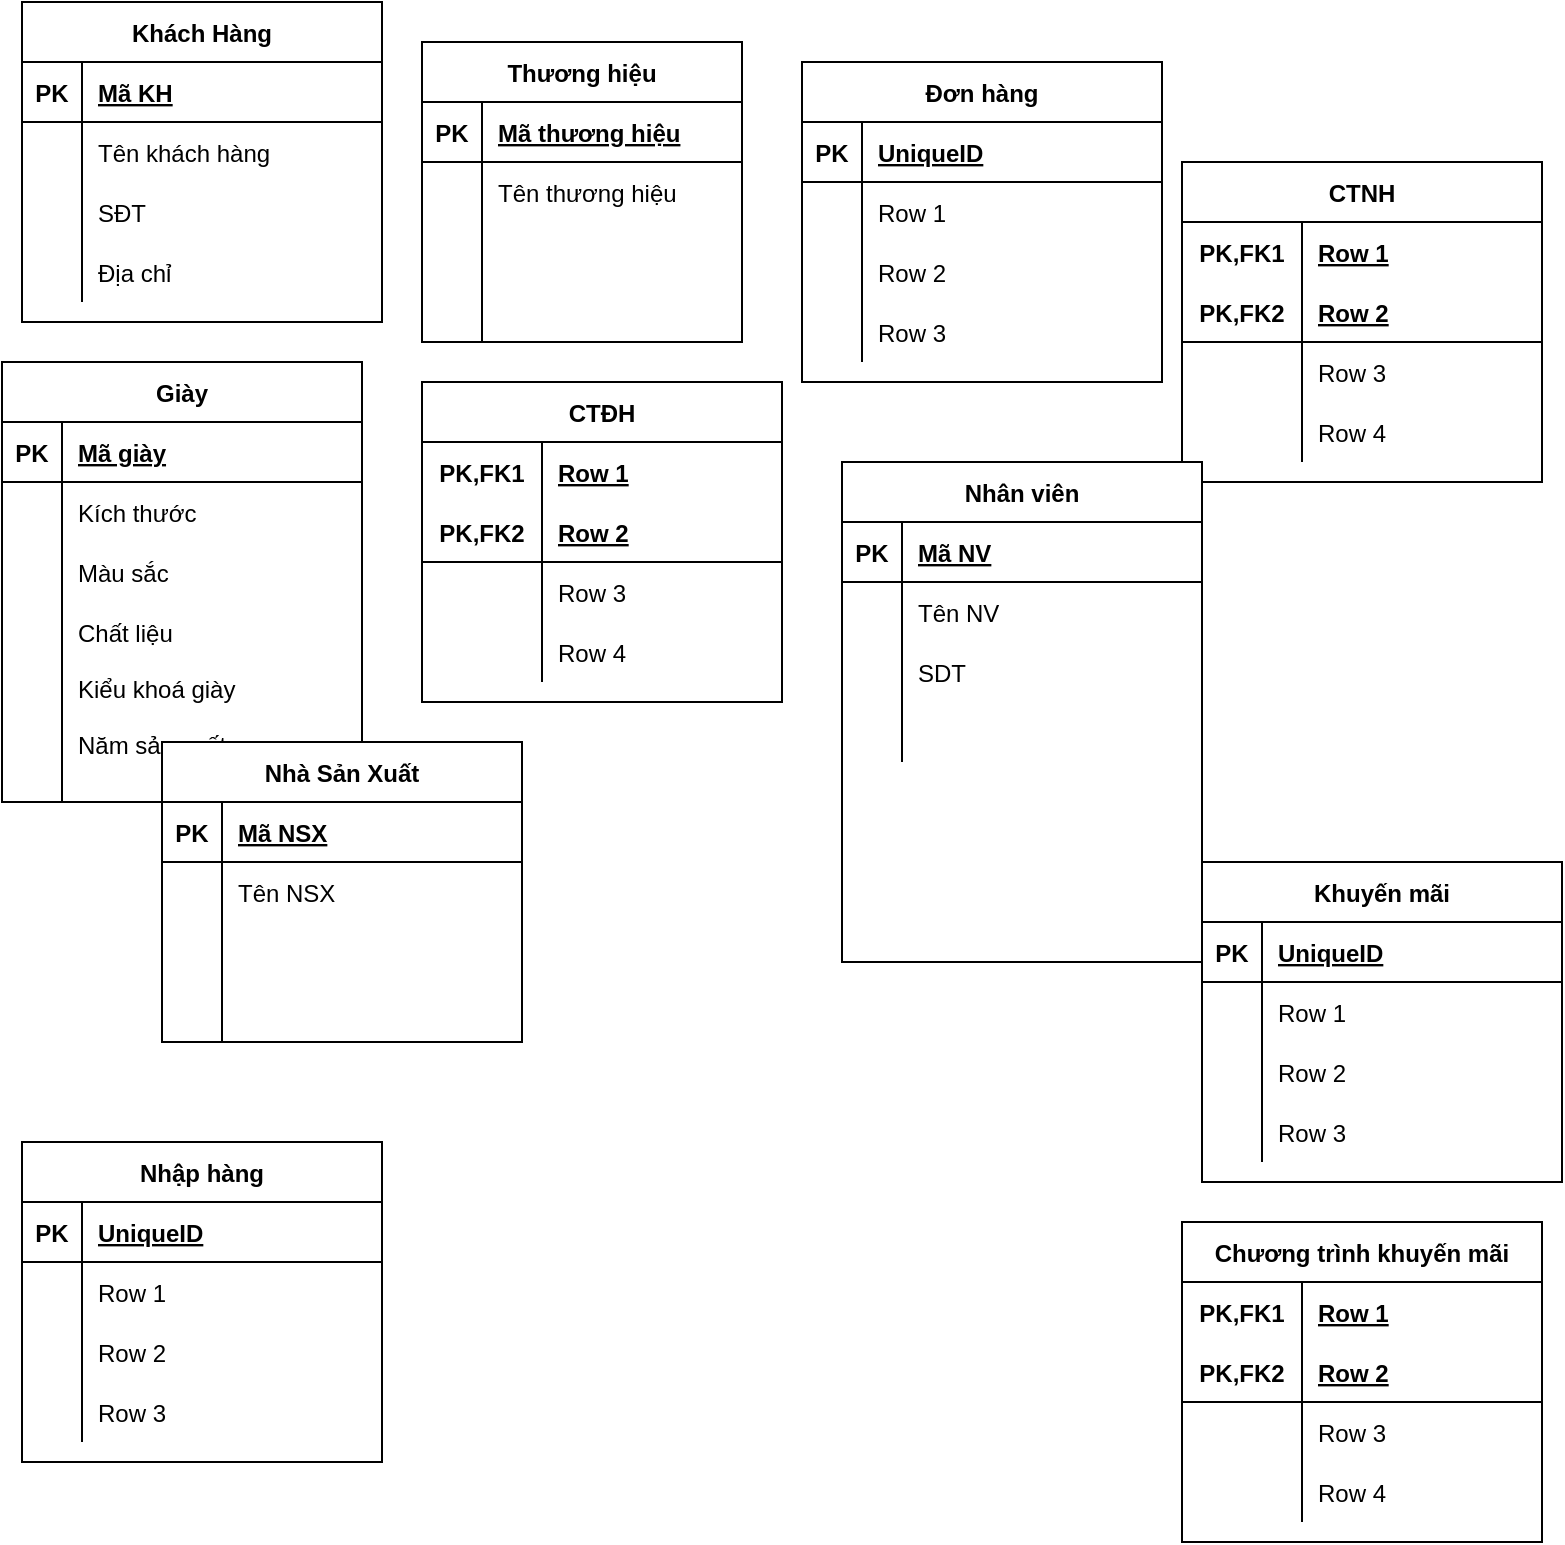 <mxfile version="13.7.7" type="github">
  <diagram id="qqaC5-cMSb2hcvOH_urQ" name="Page-1">
    <mxGraphModel dx="1038" dy="580" grid="1" gridSize="10" guides="1" tooltips="1" connect="1" arrows="1" fold="1" page="1" pageScale="1" pageWidth="827" pageHeight="1169" math="0" shadow="0">
      <root>
        <mxCell id="0" />
        <mxCell id="1" parent="0" />
        <mxCell id="gR7qS71yZf2vfnv7pxTe-79" value="CTNH" style="shape=table;startSize=30;container=1;collapsible=1;childLayout=tableLayout;fixedRows=1;rowLines=0;fontStyle=1;align=center;resizeLast=1;labelBackgroundColor=none;" vertex="1" parent="1">
          <mxGeometry x="600" y="100" width="180" height="160" as="geometry" />
        </mxCell>
        <mxCell id="gR7qS71yZf2vfnv7pxTe-80" value="" style="shape=partialRectangle;collapsible=0;dropTarget=0;pointerEvents=0;fillColor=none;top=0;left=0;bottom=0;right=0;points=[[0,0.5],[1,0.5]];portConstraint=eastwest;" vertex="1" parent="gR7qS71yZf2vfnv7pxTe-79">
          <mxGeometry y="30" width="180" height="30" as="geometry" />
        </mxCell>
        <mxCell id="gR7qS71yZf2vfnv7pxTe-81" value="PK,FK1" style="shape=partialRectangle;connectable=0;fillColor=none;top=0;left=0;bottom=0;right=0;fontStyle=1;overflow=hidden;" vertex="1" parent="gR7qS71yZf2vfnv7pxTe-80">
          <mxGeometry width="60" height="30" as="geometry" />
        </mxCell>
        <mxCell id="gR7qS71yZf2vfnv7pxTe-82" value="Row 1" style="shape=partialRectangle;connectable=0;fillColor=none;top=0;left=0;bottom=0;right=0;align=left;spacingLeft=6;fontStyle=5;overflow=hidden;" vertex="1" parent="gR7qS71yZf2vfnv7pxTe-80">
          <mxGeometry x="60" width="120" height="30" as="geometry" />
        </mxCell>
        <mxCell id="gR7qS71yZf2vfnv7pxTe-83" value="" style="shape=partialRectangle;collapsible=0;dropTarget=0;pointerEvents=0;fillColor=none;top=0;left=0;bottom=1;right=0;points=[[0,0.5],[1,0.5]];portConstraint=eastwest;" vertex="1" parent="gR7qS71yZf2vfnv7pxTe-79">
          <mxGeometry y="60" width="180" height="30" as="geometry" />
        </mxCell>
        <mxCell id="gR7qS71yZf2vfnv7pxTe-84" value="PK,FK2" style="shape=partialRectangle;connectable=0;fillColor=none;top=0;left=0;bottom=0;right=0;fontStyle=1;overflow=hidden;" vertex="1" parent="gR7qS71yZf2vfnv7pxTe-83">
          <mxGeometry width="60" height="30" as="geometry" />
        </mxCell>
        <mxCell id="gR7qS71yZf2vfnv7pxTe-85" value="Row 2" style="shape=partialRectangle;connectable=0;fillColor=none;top=0;left=0;bottom=0;right=0;align=left;spacingLeft=6;fontStyle=5;overflow=hidden;" vertex="1" parent="gR7qS71yZf2vfnv7pxTe-83">
          <mxGeometry x="60" width="120" height="30" as="geometry" />
        </mxCell>
        <mxCell id="gR7qS71yZf2vfnv7pxTe-86" value="" style="shape=partialRectangle;collapsible=0;dropTarget=0;pointerEvents=0;fillColor=none;top=0;left=0;bottom=0;right=0;points=[[0,0.5],[1,0.5]];portConstraint=eastwest;" vertex="1" parent="gR7qS71yZf2vfnv7pxTe-79">
          <mxGeometry y="90" width="180" height="30" as="geometry" />
        </mxCell>
        <mxCell id="gR7qS71yZf2vfnv7pxTe-87" value="" style="shape=partialRectangle;connectable=0;fillColor=none;top=0;left=0;bottom=0;right=0;editable=1;overflow=hidden;" vertex="1" parent="gR7qS71yZf2vfnv7pxTe-86">
          <mxGeometry width="60" height="30" as="geometry" />
        </mxCell>
        <mxCell id="gR7qS71yZf2vfnv7pxTe-88" value="Row 3" style="shape=partialRectangle;connectable=0;fillColor=none;top=0;left=0;bottom=0;right=0;align=left;spacingLeft=6;overflow=hidden;" vertex="1" parent="gR7qS71yZf2vfnv7pxTe-86">
          <mxGeometry x="60" width="120" height="30" as="geometry" />
        </mxCell>
        <mxCell id="gR7qS71yZf2vfnv7pxTe-89" value="" style="shape=partialRectangle;collapsible=0;dropTarget=0;pointerEvents=0;fillColor=none;top=0;left=0;bottom=0;right=0;points=[[0,0.5],[1,0.5]];portConstraint=eastwest;" vertex="1" parent="gR7qS71yZf2vfnv7pxTe-79">
          <mxGeometry y="120" width="180" height="30" as="geometry" />
        </mxCell>
        <mxCell id="gR7qS71yZf2vfnv7pxTe-90" value="" style="shape=partialRectangle;connectable=0;fillColor=none;top=0;left=0;bottom=0;right=0;editable=1;overflow=hidden;" vertex="1" parent="gR7qS71yZf2vfnv7pxTe-89">
          <mxGeometry width="60" height="30" as="geometry" />
        </mxCell>
        <mxCell id="gR7qS71yZf2vfnv7pxTe-91" value="Row 4" style="shape=partialRectangle;connectable=0;fillColor=none;top=0;left=0;bottom=0;right=0;align=left;spacingLeft=6;overflow=hidden;" vertex="1" parent="gR7qS71yZf2vfnv7pxTe-89">
          <mxGeometry x="60" width="120" height="30" as="geometry" />
        </mxCell>
        <mxCell id="gR7qS71yZf2vfnv7pxTe-27" value="Đơn hàng" style="shape=table;startSize=30;container=1;collapsible=1;childLayout=tableLayout;fixedRows=1;rowLines=0;fontStyle=1;align=center;resizeLast=1;labelBackgroundColor=none;" vertex="1" parent="1">
          <mxGeometry x="410" y="50" width="180" height="160" as="geometry" />
        </mxCell>
        <mxCell id="gR7qS71yZf2vfnv7pxTe-28" value="" style="shape=partialRectangle;collapsible=0;dropTarget=0;pointerEvents=0;fillColor=none;top=0;left=0;bottom=1;right=0;points=[[0,0.5],[1,0.5]];portConstraint=eastwest;" vertex="1" parent="gR7qS71yZf2vfnv7pxTe-27">
          <mxGeometry y="30" width="180" height="30" as="geometry" />
        </mxCell>
        <mxCell id="gR7qS71yZf2vfnv7pxTe-29" value="PK" style="shape=partialRectangle;connectable=0;fillColor=none;top=0;left=0;bottom=0;right=0;fontStyle=1;overflow=hidden;" vertex="1" parent="gR7qS71yZf2vfnv7pxTe-28">
          <mxGeometry width="30" height="30" as="geometry" />
        </mxCell>
        <mxCell id="gR7qS71yZf2vfnv7pxTe-30" value="UniqueID" style="shape=partialRectangle;connectable=0;fillColor=none;top=0;left=0;bottom=0;right=0;align=left;spacingLeft=6;fontStyle=5;overflow=hidden;" vertex="1" parent="gR7qS71yZf2vfnv7pxTe-28">
          <mxGeometry x="30" width="150" height="30" as="geometry" />
        </mxCell>
        <mxCell id="gR7qS71yZf2vfnv7pxTe-31" value="" style="shape=partialRectangle;collapsible=0;dropTarget=0;pointerEvents=0;fillColor=none;top=0;left=0;bottom=0;right=0;points=[[0,0.5],[1,0.5]];portConstraint=eastwest;" vertex="1" parent="gR7qS71yZf2vfnv7pxTe-27">
          <mxGeometry y="60" width="180" height="30" as="geometry" />
        </mxCell>
        <mxCell id="gR7qS71yZf2vfnv7pxTe-32" value="" style="shape=partialRectangle;connectable=0;fillColor=none;top=0;left=0;bottom=0;right=0;editable=1;overflow=hidden;" vertex="1" parent="gR7qS71yZf2vfnv7pxTe-31">
          <mxGeometry width="30" height="30" as="geometry" />
        </mxCell>
        <mxCell id="gR7qS71yZf2vfnv7pxTe-33" value="Row 1" style="shape=partialRectangle;connectable=0;fillColor=none;top=0;left=0;bottom=0;right=0;align=left;spacingLeft=6;overflow=hidden;" vertex="1" parent="gR7qS71yZf2vfnv7pxTe-31">
          <mxGeometry x="30" width="150" height="30" as="geometry" />
        </mxCell>
        <mxCell id="gR7qS71yZf2vfnv7pxTe-34" value="" style="shape=partialRectangle;collapsible=0;dropTarget=0;pointerEvents=0;fillColor=none;top=0;left=0;bottom=0;right=0;points=[[0,0.5],[1,0.5]];portConstraint=eastwest;" vertex="1" parent="gR7qS71yZf2vfnv7pxTe-27">
          <mxGeometry y="90" width="180" height="30" as="geometry" />
        </mxCell>
        <mxCell id="gR7qS71yZf2vfnv7pxTe-35" value="" style="shape=partialRectangle;connectable=0;fillColor=none;top=0;left=0;bottom=0;right=0;editable=1;overflow=hidden;" vertex="1" parent="gR7qS71yZf2vfnv7pxTe-34">
          <mxGeometry width="30" height="30" as="geometry" />
        </mxCell>
        <mxCell id="gR7qS71yZf2vfnv7pxTe-36" value="Row 2" style="shape=partialRectangle;connectable=0;fillColor=none;top=0;left=0;bottom=0;right=0;align=left;spacingLeft=6;overflow=hidden;" vertex="1" parent="gR7qS71yZf2vfnv7pxTe-34">
          <mxGeometry x="30" width="150" height="30" as="geometry" />
        </mxCell>
        <mxCell id="gR7qS71yZf2vfnv7pxTe-37" value="" style="shape=partialRectangle;collapsible=0;dropTarget=0;pointerEvents=0;fillColor=none;top=0;left=0;bottom=0;right=0;points=[[0,0.5],[1,0.5]];portConstraint=eastwest;" vertex="1" parent="gR7qS71yZf2vfnv7pxTe-27">
          <mxGeometry y="120" width="180" height="30" as="geometry" />
        </mxCell>
        <mxCell id="gR7qS71yZf2vfnv7pxTe-38" value="" style="shape=partialRectangle;connectable=0;fillColor=none;top=0;left=0;bottom=0;right=0;editable=1;overflow=hidden;" vertex="1" parent="gR7qS71yZf2vfnv7pxTe-37">
          <mxGeometry width="30" height="30" as="geometry" />
        </mxCell>
        <mxCell id="gR7qS71yZf2vfnv7pxTe-39" value="Row 3" style="shape=partialRectangle;connectable=0;fillColor=none;top=0;left=0;bottom=0;right=0;align=left;spacingLeft=6;overflow=hidden;" vertex="1" parent="gR7qS71yZf2vfnv7pxTe-37">
          <mxGeometry x="30" width="150" height="30" as="geometry" />
        </mxCell>
        <mxCell id="gR7qS71yZf2vfnv7pxTe-92" value="Khách Hàng" style="shape=table;startSize=30;container=1;collapsible=1;childLayout=tableLayout;fixedRows=1;rowLines=0;fontStyle=1;align=center;resizeLast=1;labelBackgroundColor=none;" vertex="1" parent="1">
          <mxGeometry x="20" y="20" width="180" height="160" as="geometry" />
        </mxCell>
        <mxCell id="gR7qS71yZf2vfnv7pxTe-93" value="" style="shape=partialRectangle;collapsible=0;dropTarget=0;pointerEvents=0;fillColor=none;top=0;left=0;bottom=1;right=0;points=[[0,0.5],[1,0.5]];portConstraint=eastwest;" vertex="1" parent="gR7qS71yZf2vfnv7pxTe-92">
          <mxGeometry y="30" width="180" height="30" as="geometry" />
        </mxCell>
        <mxCell id="gR7qS71yZf2vfnv7pxTe-94" value="PK" style="shape=partialRectangle;connectable=0;fillColor=none;top=0;left=0;bottom=0;right=0;fontStyle=1;overflow=hidden;" vertex="1" parent="gR7qS71yZf2vfnv7pxTe-93">
          <mxGeometry width="30" height="30" as="geometry" />
        </mxCell>
        <mxCell id="gR7qS71yZf2vfnv7pxTe-95" value="Mã KH" style="shape=partialRectangle;connectable=0;fillColor=none;top=0;left=0;bottom=0;right=0;align=left;spacingLeft=6;fontStyle=5;overflow=hidden;" vertex="1" parent="gR7qS71yZf2vfnv7pxTe-93">
          <mxGeometry x="30" width="150" height="30" as="geometry" />
        </mxCell>
        <mxCell id="gR7qS71yZf2vfnv7pxTe-96" value="" style="shape=partialRectangle;collapsible=0;dropTarget=0;pointerEvents=0;fillColor=none;top=0;left=0;bottom=0;right=0;points=[[0,0.5],[1,0.5]];portConstraint=eastwest;" vertex="1" parent="gR7qS71yZf2vfnv7pxTe-92">
          <mxGeometry y="60" width="180" height="30" as="geometry" />
        </mxCell>
        <mxCell id="gR7qS71yZf2vfnv7pxTe-97" value="" style="shape=partialRectangle;connectable=0;fillColor=none;top=0;left=0;bottom=0;right=0;editable=1;overflow=hidden;" vertex="1" parent="gR7qS71yZf2vfnv7pxTe-96">
          <mxGeometry width="30" height="30" as="geometry" />
        </mxCell>
        <mxCell id="gR7qS71yZf2vfnv7pxTe-98" value="Tên khách hàng" style="shape=partialRectangle;connectable=0;fillColor=none;top=0;left=0;bottom=0;right=0;align=left;spacingLeft=6;overflow=hidden;" vertex="1" parent="gR7qS71yZf2vfnv7pxTe-96">
          <mxGeometry x="30" width="150" height="30" as="geometry" />
        </mxCell>
        <mxCell id="gR7qS71yZf2vfnv7pxTe-99" value="" style="shape=partialRectangle;collapsible=0;dropTarget=0;pointerEvents=0;fillColor=none;top=0;left=0;bottom=0;right=0;points=[[0,0.5],[1,0.5]];portConstraint=eastwest;" vertex="1" parent="gR7qS71yZf2vfnv7pxTe-92">
          <mxGeometry y="90" width="180" height="30" as="geometry" />
        </mxCell>
        <mxCell id="gR7qS71yZf2vfnv7pxTe-100" value="" style="shape=partialRectangle;connectable=0;fillColor=none;top=0;left=0;bottom=0;right=0;editable=1;overflow=hidden;" vertex="1" parent="gR7qS71yZf2vfnv7pxTe-99">
          <mxGeometry width="30" height="30" as="geometry" />
        </mxCell>
        <mxCell id="gR7qS71yZf2vfnv7pxTe-101" value="SĐT" style="shape=partialRectangle;connectable=0;fillColor=none;top=0;left=0;bottom=0;right=0;align=left;spacingLeft=6;overflow=hidden;" vertex="1" parent="gR7qS71yZf2vfnv7pxTe-99">
          <mxGeometry x="30" width="150" height="30" as="geometry" />
        </mxCell>
        <mxCell id="gR7qS71yZf2vfnv7pxTe-102" value="" style="shape=partialRectangle;collapsible=0;dropTarget=0;pointerEvents=0;fillColor=none;top=0;left=0;bottom=0;right=0;points=[[0,0.5],[1,0.5]];portConstraint=eastwest;" vertex="1" parent="gR7qS71yZf2vfnv7pxTe-92">
          <mxGeometry y="120" width="180" height="30" as="geometry" />
        </mxCell>
        <mxCell id="gR7qS71yZf2vfnv7pxTe-103" value="" style="shape=partialRectangle;connectable=0;fillColor=none;top=0;left=0;bottom=0;right=0;editable=1;overflow=hidden;" vertex="1" parent="gR7qS71yZf2vfnv7pxTe-102">
          <mxGeometry width="30" height="30" as="geometry" />
        </mxCell>
        <mxCell id="gR7qS71yZf2vfnv7pxTe-104" value="Địa chỉ" style="shape=partialRectangle;connectable=0;fillColor=none;top=0;left=0;bottom=0;right=0;align=left;spacingLeft=6;overflow=hidden;" vertex="1" parent="gR7qS71yZf2vfnv7pxTe-102">
          <mxGeometry x="30" width="150" height="30" as="geometry" />
        </mxCell>
        <mxCell id="gR7qS71yZf2vfnv7pxTe-1" value="Giày" style="shape=table;startSize=30;container=1;collapsible=1;childLayout=tableLayout;fixedRows=1;rowLines=0;fontStyle=1;align=center;resizeLast=1;labelBorderColor=none;" vertex="1" parent="1">
          <mxGeometry x="10" y="200" width="180" height="220" as="geometry" />
        </mxCell>
        <mxCell id="gR7qS71yZf2vfnv7pxTe-2" value="" style="shape=partialRectangle;collapsible=0;dropTarget=0;pointerEvents=0;fillColor=none;top=0;left=0;bottom=1;right=0;points=[[0,0.5],[1,0.5]];portConstraint=eastwest;" vertex="1" parent="gR7qS71yZf2vfnv7pxTe-1">
          <mxGeometry y="30" width="180" height="30" as="geometry" />
        </mxCell>
        <mxCell id="gR7qS71yZf2vfnv7pxTe-3" value="PK" style="shape=partialRectangle;connectable=0;fillColor=none;top=0;left=0;bottom=0;right=0;fontStyle=1;overflow=hidden;" vertex="1" parent="gR7qS71yZf2vfnv7pxTe-2">
          <mxGeometry width="30" height="30" as="geometry" />
        </mxCell>
        <mxCell id="gR7qS71yZf2vfnv7pxTe-4" value="Mã giày" style="shape=partialRectangle;connectable=0;fillColor=none;top=0;left=0;bottom=0;right=0;align=left;spacingLeft=6;fontStyle=5;overflow=hidden;" vertex="1" parent="gR7qS71yZf2vfnv7pxTe-2">
          <mxGeometry x="30" width="150" height="30" as="geometry" />
        </mxCell>
        <mxCell id="gR7qS71yZf2vfnv7pxTe-5" value="" style="shape=partialRectangle;collapsible=0;dropTarget=0;pointerEvents=0;fillColor=none;top=0;left=0;bottom=0;right=0;points=[[0,0.5],[1,0.5]];portConstraint=eastwest;" vertex="1" parent="gR7qS71yZf2vfnv7pxTe-1">
          <mxGeometry y="60" width="180" height="30" as="geometry" />
        </mxCell>
        <mxCell id="gR7qS71yZf2vfnv7pxTe-6" value="" style="shape=partialRectangle;connectable=0;fillColor=none;top=0;left=0;bottom=0;right=0;editable=1;overflow=hidden;" vertex="1" parent="gR7qS71yZf2vfnv7pxTe-5">
          <mxGeometry width="30" height="30" as="geometry" />
        </mxCell>
        <mxCell id="gR7qS71yZf2vfnv7pxTe-7" value="Kích thước" style="shape=partialRectangle;connectable=0;fillColor=none;top=0;left=0;bottom=0;right=0;align=left;spacingLeft=6;overflow=hidden;" vertex="1" parent="gR7qS71yZf2vfnv7pxTe-5">
          <mxGeometry x="30" width="150" height="30" as="geometry" />
        </mxCell>
        <mxCell id="gR7qS71yZf2vfnv7pxTe-8" value="" style="shape=partialRectangle;collapsible=0;dropTarget=0;pointerEvents=0;fillColor=none;top=0;left=0;bottom=0;right=0;points=[[0,0.5],[1,0.5]];portConstraint=eastwest;" vertex="1" parent="gR7qS71yZf2vfnv7pxTe-1">
          <mxGeometry y="90" width="180" height="30" as="geometry" />
        </mxCell>
        <mxCell id="gR7qS71yZf2vfnv7pxTe-9" value="" style="shape=partialRectangle;connectable=0;fillColor=none;top=0;left=0;bottom=0;right=0;editable=1;overflow=hidden;" vertex="1" parent="gR7qS71yZf2vfnv7pxTe-8">
          <mxGeometry width="30" height="30" as="geometry" />
        </mxCell>
        <mxCell id="gR7qS71yZf2vfnv7pxTe-10" value="Màu sắc" style="shape=partialRectangle;connectable=0;fillColor=none;top=0;left=0;bottom=0;right=0;align=left;spacingLeft=6;overflow=hidden;" vertex="1" parent="gR7qS71yZf2vfnv7pxTe-8">
          <mxGeometry x="30" width="150" height="30" as="geometry" />
        </mxCell>
        <mxCell id="gR7qS71yZf2vfnv7pxTe-11" value="" style="shape=partialRectangle;collapsible=0;dropTarget=0;pointerEvents=0;fillColor=none;top=0;left=0;bottom=0;right=0;points=[[0,0.5],[1,0.5]];portConstraint=eastwest;" vertex="1" parent="gR7qS71yZf2vfnv7pxTe-1">
          <mxGeometry y="120" width="180" height="100" as="geometry" />
        </mxCell>
        <mxCell id="gR7qS71yZf2vfnv7pxTe-12" value="" style="shape=partialRectangle;connectable=0;fillColor=none;top=0;left=0;bottom=0;right=0;editable=1;overflow=hidden;" vertex="1" parent="gR7qS71yZf2vfnv7pxTe-11">
          <mxGeometry width="30" height="100" as="geometry" />
        </mxCell>
        <mxCell id="gR7qS71yZf2vfnv7pxTe-13" value="Chất liệu&#xa;&#xa;Kiểu khoá giày&#xa;&#xa;Năm sản xuất&#xa;" style="shape=partialRectangle;connectable=0;fillColor=none;top=0;left=0;bottom=0;right=0;align=left;spacingLeft=6;overflow=hidden;labelBackgroundColor=none;" vertex="1" parent="gR7qS71yZf2vfnv7pxTe-11">
          <mxGeometry x="30" width="150" height="100" as="geometry" />
        </mxCell>
        <mxCell id="gR7qS71yZf2vfnv7pxTe-40" value="CTĐH" style="shape=table;startSize=30;container=1;collapsible=1;childLayout=tableLayout;fixedRows=1;rowLines=0;fontStyle=1;align=center;resizeLast=1;labelBackgroundColor=none;" vertex="1" parent="1">
          <mxGeometry x="220" y="210" width="180" height="160" as="geometry" />
        </mxCell>
        <mxCell id="gR7qS71yZf2vfnv7pxTe-41" value="" style="shape=partialRectangle;collapsible=0;dropTarget=0;pointerEvents=0;fillColor=none;top=0;left=0;bottom=0;right=0;points=[[0,0.5],[1,0.5]];portConstraint=eastwest;" vertex="1" parent="gR7qS71yZf2vfnv7pxTe-40">
          <mxGeometry y="30" width="180" height="30" as="geometry" />
        </mxCell>
        <mxCell id="gR7qS71yZf2vfnv7pxTe-42" value="PK,FK1" style="shape=partialRectangle;connectable=0;fillColor=none;top=0;left=0;bottom=0;right=0;fontStyle=1;overflow=hidden;" vertex="1" parent="gR7qS71yZf2vfnv7pxTe-41">
          <mxGeometry width="60" height="30" as="geometry" />
        </mxCell>
        <mxCell id="gR7qS71yZf2vfnv7pxTe-43" value="Row 1" style="shape=partialRectangle;connectable=0;fillColor=none;top=0;left=0;bottom=0;right=0;align=left;spacingLeft=6;fontStyle=5;overflow=hidden;" vertex="1" parent="gR7qS71yZf2vfnv7pxTe-41">
          <mxGeometry x="60" width="120" height="30" as="geometry" />
        </mxCell>
        <mxCell id="gR7qS71yZf2vfnv7pxTe-44" value="" style="shape=partialRectangle;collapsible=0;dropTarget=0;pointerEvents=0;fillColor=none;top=0;left=0;bottom=1;right=0;points=[[0,0.5],[1,0.5]];portConstraint=eastwest;" vertex="1" parent="gR7qS71yZf2vfnv7pxTe-40">
          <mxGeometry y="60" width="180" height="30" as="geometry" />
        </mxCell>
        <mxCell id="gR7qS71yZf2vfnv7pxTe-45" value="PK,FK2" style="shape=partialRectangle;connectable=0;fillColor=none;top=0;left=0;bottom=0;right=0;fontStyle=1;overflow=hidden;" vertex="1" parent="gR7qS71yZf2vfnv7pxTe-44">
          <mxGeometry width="60" height="30" as="geometry" />
        </mxCell>
        <mxCell id="gR7qS71yZf2vfnv7pxTe-46" value="Row 2" style="shape=partialRectangle;connectable=0;fillColor=none;top=0;left=0;bottom=0;right=0;align=left;spacingLeft=6;fontStyle=5;overflow=hidden;" vertex="1" parent="gR7qS71yZf2vfnv7pxTe-44">
          <mxGeometry x="60" width="120" height="30" as="geometry" />
        </mxCell>
        <mxCell id="gR7qS71yZf2vfnv7pxTe-47" value="" style="shape=partialRectangle;collapsible=0;dropTarget=0;pointerEvents=0;fillColor=none;top=0;left=0;bottom=0;right=0;points=[[0,0.5],[1,0.5]];portConstraint=eastwest;" vertex="1" parent="gR7qS71yZf2vfnv7pxTe-40">
          <mxGeometry y="90" width="180" height="30" as="geometry" />
        </mxCell>
        <mxCell id="gR7qS71yZf2vfnv7pxTe-48" value="" style="shape=partialRectangle;connectable=0;fillColor=none;top=0;left=0;bottom=0;right=0;editable=1;overflow=hidden;" vertex="1" parent="gR7qS71yZf2vfnv7pxTe-47">
          <mxGeometry width="60" height="30" as="geometry" />
        </mxCell>
        <mxCell id="gR7qS71yZf2vfnv7pxTe-49" value="Row 3" style="shape=partialRectangle;connectable=0;fillColor=none;top=0;left=0;bottom=0;right=0;align=left;spacingLeft=6;overflow=hidden;" vertex="1" parent="gR7qS71yZf2vfnv7pxTe-47">
          <mxGeometry x="60" width="120" height="30" as="geometry" />
        </mxCell>
        <mxCell id="gR7qS71yZf2vfnv7pxTe-50" value="" style="shape=partialRectangle;collapsible=0;dropTarget=0;pointerEvents=0;fillColor=none;top=0;left=0;bottom=0;right=0;points=[[0,0.5],[1,0.5]];portConstraint=eastwest;" vertex="1" parent="gR7qS71yZf2vfnv7pxTe-40">
          <mxGeometry y="120" width="180" height="30" as="geometry" />
        </mxCell>
        <mxCell id="gR7qS71yZf2vfnv7pxTe-51" value="" style="shape=partialRectangle;connectable=0;fillColor=none;top=0;left=0;bottom=0;right=0;editable=1;overflow=hidden;" vertex="1" parent="gR7qS71yZf2vfnv7pxTe-50">
          <mxGeometry width="60" height="30" as="geometry" />
        </mxCell>
        <mxCell id="gR7qS71yZf2vfnv7pxTe-52" value="Row 4" style="shape=partialRectangle;connectable=0;fillColor=none;top=0;left=0;bottom=0;right=0;align=left;spacingLeft=6;overflow=hidden;" vertex="1" parent="gR7qS71yZf2vfnv7pxTe-50">
          <mxGeometry x="60" width="120" height="30" as="geometry" />
        </mxCell>
        <mxCell id="gR7qS71yZf2vfnv7pxTe-53" value="Nhà Sản Xuất" style="shape=table;startSize=30;container=1;collapsible=1;childLayout=tableLayout;fixedRows=1;rowLines=0;fontStyle=1;align=center;resizeLast=1;labelBackgroundColor=none;" vertex="1" parent="1">
          <mxGeometry x="90" y="390" width="180" height="150" as="geometry" />
        </mxCell>
        <mxCell id="gR7qS71yZf2vfnv7pxTe-54" value="" style="shape=partialRectangle;collapsible=0;dropTarget=0;pointerEvents=0;fillColor=none;top=0;left=0;bottom=1;right=0;points=[[0,0.5],[1,0.5]];portConstraint=eastwest;" vertex="1" parent="gR7qS71yZf2vfnv7pxTe-53">
          <mxGeometry y="30" width="180" height="30" as="geometry" />
        </mxCell>
        <mxCell id="gR7qS71yZf2vfnv7pxTe-55" value="PK" style="shape=partialRectangle;connectable=0;fillColor=none;top=0;left=0;bottom=0;right=0;fontStyle=1;overflow=hidden;" vertex="1" parent="gR7qS71yZf2vfnv7pxTe-54">
          <mxGeometry width="30" height="30" as="geometry" />
        </mxCell>
        <mxCell id="gR7qS71yZf2vfnv7pxTe-56" value="Mã NSX" style="shape=partialRectangle;connectable=0;fillColor=none;top=0;left=0;bottom=0;right=0;align=left;spacingLeft=6;fontStyle=5;overflow=hidden;" vertex="1" parent="gR7qS71yZf2vfnv7pxTe-54">
          <mxGeometry x="30" width="150" height="30" as="geometry" />
        </mxCell>
        <mxCell id="gR7qS71yZf2vfnv7pxTe-57" value="" style="shape=partialRectangle;collapsible=0;dropTarget=0;pointerEvents=0;fillColor=none;top=0;left=0;bottom=0;right=0;points=[[0,0.5],[1,0.5]];portConstraint=eastwest;" vertex="1" parent="gR7qS71yZf2vfnv7pxTe-53">
          <mxGeometry y="60" width="180" height="30" as="geometry" />
        </mxCell>
        <mxCell id="gR7qS71yZf2vfnv7pxTe-58" value="" style="shape=partialRectangle;connectable=0;fillColor=none;top=0;left=0;bottom=0;right=0;editable=1;overflow=hidden;" vertex="1" parent="gR7qS71yZf2vfnv7pxTe-57">
          <mxGeometry width="30" height="30" as="geometry" />
        </mxCell>
        <mxCell id="gR7qS71yZf2vfnv7pxTe-59" value="Tên NSX" style="shape=partialRectangle;connectable=0;fillColor=none;top=0;left=0;bottom=0;right=0;align=left;spacingLeft=6;overflow=hidden;" vertex="1" parent="gR7qS71yZf2vfnv7pxTe-57">
          <mxGeometry x="30" width="150" height="30" as="geometry" />
        </mxCell>
        <mxCell id="gR7qS71yZf2vfnv7pxTe-60" value="" style="shape=partialRectangle;collapsible=0;dropTarget=0;pointerEvents=0;fillColor=none;top=0;left=0;bottom=0;right=0;points=[[0,0.5],[1,0.5]];portConstraint=eastwest;" vertex="1" parent="gR7qS71yZf2vfnv7pxTe-53">
          <mxGeometry y="90" width="180" height="30" as="geometry" />
        </mxCell>
        <mxCell id="gR7qS71yZf2vfnv7pxTe-61" value="" style="shape=partialRectangle;connectable=0;fillColor=none;top=0;left=0;bottom=0;right=0;editable=1;overflow=hidden;" vertex="1" parent="gR7qS71yZf2vfnv7pxTe-60">
          <mxGeometry width="30" height="30" as="geometry" />
        </mxCell>
        <mxCell id="gR7qS71yZf2vfnv7pxTe-62" value="" style="shape=partialRectangle;connectable=0;fillColor=none;top=0;left=0;bottom=0;right=0;align=left;spacingLeft=6;overflow=hidden;" vertex="1" parent="gR7qS71yZf2vfnv7pxTe-60">
          <mxGeometry x="30" width="150" height="30" as="geometry" />
        </mxCell>
        <mxCell id="gR7qS71yZf2vfnv7pxTe-63" value="" style="shape=partialRectangle;collapsible=0;dropTarget=0;pointerEvents=0;fillColor=none;top=0;left=0;bottom=0;right=0;points=[[0,0.5],[1,0.5]];portConstraint=eastwest;" vertex="1" parent="gR7qS71yZf2vfnv7pxTe-53">
          <mxGeometry y="120" width="180" height="30" as="geometry" />
        </mxCell>
        <mxCell id="gR7qS71yZf2vfnv7pxTe-64" value="" style="shape=partialRectangle;connectable=0;fillColor=none;top=0;left=0;bottom=0;right=0;editable=1;overflow=hidden;" vertex="1" parent="gR7qS71yZf2vfnv7pxTe-63">
          <mxGeometry width="30" height="30" as="geometry" />
        </mxCell>
        <mxCell id="gR7qS71yZf2vfnv7pxTe-65" value="" style="shape=partialRectangle;connectable=0;fillColor=none;top=0;left=0;bottom=0;right=0;align=left;spacingLeft=6;overflow=hidden;" vertex="1" parent="gR7qS71yZf2vfnv7pxTe-63">
          <mxGeometry x="30" width="150" height="30" as="geometry" />
        </mxCell>
        <mxCell id="gR7qS71yZf2vfnv7pxTe-105" value="Nhân viên" style="shape=table;startSize=30;container=1;collapsible=1;childLayout=tableLayout;fixedRows=1;rowLines=0;fontStyle=1;align=center;resizeLast=1;labelBackgroundColor=none;labelBorderColor=none;verticalAlign=middle;" vertex="1" parent="1">
          <mxGeometry x="430" y="250" width="180" height="250" as="geometry" />
        </mxCell>
        <mxCell id="gR7qS71yZf2vfnv7pxTe-106" value="" style="shape=partialRectangle;collapsible=0;dropTarget=0;pointerEvents=0;fillColor=none;top=0;left=0;bottom=1;right=0;points=[[0,0.5],[1,0.5]];portConstraint=eastwest;" vertex="1" parent="gR7qS71yZf2vfnv7pxTe-105">
          <mxGeometry y="30" width="180" height="30" as="geometry" />
        </mxCell>
        <mxCell id="gR7qS71yZf2vfnv7pxTe-107" value="PK" style="shape=partialRectangle;connectable=0;fillColor=none;top=0;left=0;bottom=0;right=0;fontStyle=1;overflow=hidden;" vertex="1" parent="gR7qS71yZf2vfnv7pxTe-106">
          <mxGeometry width="30" height="30" as="geometry" />
        </mxCell>
        <mxCell id="gR7qS71yZf2vfnv7pxTe-108" value="Mã NV" style="shape=partialRectangle;connectable=0;fillColor=none;top=0;left=0;bottom=0;right=0;align=left;spacingLeft=6;fontStyle=5;overflow=hidden;" vertex="1" parent="gR7qS71yZf2vfnv7pxTe-106">
          <mxGeometry x="30" width="150" height="30" as="geometry" />
        </mxCell>
        <mxCell id="gR7qS71yZf2vfnv7pxTe-109" value="" style="shape=partialRectangle;collapsible=0;dropTarget=0;pointerEvents=0;fillColor=none;top=0;left=0;bottom=0;right=0;points=[[0,0.5],[1,0.5]];portConstraint=eastwest;" vertex="1" parent="gR7qS71yZf2vfnv7pxTe-105">
          <mxGeometry y="60" width="180" height="30" as="geometry" />
        </mxCell>
        <mxCell id="gR7qS71yZf2vfnv7pxTe-110" value="" style="shape=partialRectangle;connectable=0;fillColor=none;top=0;left=0;bottom=0;right=0;editable=1;overflow=hidden;" vertex="1" parent="gR7qS71yZf2vfnv7pxTe-109">
          <mxGeometry width="30" height="30" as="geometry" />
        </mxCell>
        <mxCell id="gR7qS71yZf2vfnv7pxTe-111" value="Tên NV" style="shape=partialRectangle;connectable=0;fillColor=none;top=0;left=0;bottom=0;right=0;align=left;spacingLeft=6;overflow=hidden;" vertex="1" parent="gR7qS71yZf2vfnv7pxTe-109">
          <mxGeometry x="30" width="150" height="30" as="geometry" />
        </mxCell>
        <mxCell id="gR7qS71yZf2vfnv7pxTe-112" value="" style="shape=partialRectangle;collapsible=0;dropTarget=0;pointerEvents=0;fillColor=none;top=0;left=0;bottom=0;right=0;points=[[0,0.5],[1,0.5]];portConstraint=eastwest;" vertex="1" parent="gR7qS71yZf2vfnv7pxTe-105">
          <mxGeometry y="90" width="180" height="30" as="geometry" />
        </mxCell>
        <mxCell id="gR7qS71yZf2vfnv7pxTe-113" value="" style="shape=partialRectangle;connectable=0;fillColor=none;top=0;left=0;bottom=0;right=0;editable=1;overflow=hidden;" vertex="1" parent="gR7qS71yZf2vfnv7pxTe-112">
          <mxGeometry width="30" height="30" as="geometry" />
        </mxCell>
        <mxCell id="gR7qS71yZf2vfnv7pxTe-114" value="SDT" style="shape=partialRectangle;connectable=0;fillColor=none;top=0;left=0;bottom=0;right=0;align=left;spacingLeft=6;overflow=hidden;" vertex="1" parent="gR7qS71yZf2vfnv7pxTe-112">
          <mxGeometry x="30" width="150" height="30" as="geometry" />
        </mxCell>
        <mxCell id="gR7qS71yZf2vfnv7pxTe-115" value="" style="shape=partialRectangle;collapsible=0;dropTarget=0;pointerEvents=0;fillColor=none;top=0;left=0;bottom=0;right=0;points=[[0,0.5],[1,0.5]];portConstraint=eastwest;" vertex="1" parent="gR7qS71yZf2vfnv7pxTe-105">
          <mxGeometry y="120" width="180" height="30" as="geometry" />
        </mxCell>
        <mxCell id="gR7qS71yZf2vfnv7pxTe-116" value="" style="shape=partialRectangle;connectable=0;fillColor=none;top=0;left=0;bottom=0;right=0;editable=1;overflow=hidden;" vertex="1" parent="gR7qS71yZf2vfnv7pxTe-115">
          <mxGeometry width="30" height="30" as="geometry" />
        </mxCell>
        <mxCell id="gR7qS71yZf2vfnv7pxTe-117" value="&#xa;&#xa;&#xa;&#xa;&#xa;&#xa;Địa chỉ&#xa;&#xa;Chức vụ&#xa;&#xa;Lương&#xa;&#xa;" style="shape=partialRectangle;connectable=0;fillColor=none;top=0;left=0;bottom=0;right=0;align=left;spacingLeft=6;overflow=hidden;" vertex="1" parent="gR7qS71yZf2vfnv7pxTe-115">
          <mxGeometry x="30" width="150" height="30" as="geometry" />
        </mxCell>
        <mxCell id="gR7qS71yZf2vfnv7pxTe-14" value="Thương hiệu" style="shape=table;startSize=30;container=1;collapsible=1;childLayout=tableLayout;fixedRows=1;rowLines=0;fontStyle=1;align=center;resizeLast=1;labelBackgroundColor=none;" vertex="1" parent="1">
          <mxGeometry x="220" y="40" width="160" height="150" as="geometry" />
        </mxCell>
        <mxCell id="gR7qS71yZf2vfnv7pxTe-15" value="" style="shape=partialRectangle;collapsible=0;dropTarget=0;pointerEvents=0;fillColor=none;top=0;left=0;bottom=1;right=0;points=[[0,0.5],[1,0.5]];portConstraint=eastwest;" vertex="1" parent="gR7qS71yZf2vfnv7pxTe-14">
          <mxGeometry y="30" width="160" height="30" as="geometry" />
        </mxCell>
        <mxCell id="gR7qS71yZf2vfnv7pxTe-16" value="PK" style="shape=partialRectangle;connectable=0;fillColor=none;top=0;left=0;bottom=0;right=0;fontStyle=1;overflow=hidden;" vertex="1" parent="gR7qS71yZf2vfnv7pxTe-15">
          <mxGeometry width="30" height="30" as="geometry" />
        </mxCell>
        <mxCell id="gR7qS71yZf2vfnv7pxTe-17" value="Mã thương hiệu" style="shape=partialRectangle;connectable=0;fillColor=none;top=0;left=0;bottom=0;right=0;align=left;spacingLeft=6;fontStyle=5;overflow=hidden;" vertex="1" parent="gR7qS71yZf2vfnv7pxTe-15">
          <mxGeometry x="30" width="130" height="30" as="geometry" />
        </mxCell>
        <mxCell id="gR7qS71yZf2vfnv7pxTe-18" value="" style="shape=partialRectangle;collapsible=0;dropTarget=0;pointerEvents=0;fillColor=none;top=0;left=0;bottom=0;right=0;points=[[0,0.5],[1,0.5]];portConstraint=eastwest;" vertex="1" parent="gR7qS71yZf2vfnv7pxTe-14">
          <mxGeometry y="60" width="160" height="30" as="geometry" />
        </mxCell>
        <mxCell id="gR7qS71yZf2vfnv7pxTe-19" value="" style="shape=partialRectangle;connectable=0;fillColor=none;top=0;left=0;bottom=0;right=0;editable=1;overflow=hidden;" vertex="1" parent="gR7qS71yZf2vfnv7pxTe-18">
          <mxGeometry width="30" height="30" as="geometry" />
        </mxCell>
        <mxCell id="gR7qS71yZf2vfnv7pxTe-20" value="Tên thương hiệu" style="shape=partialRectangle;connectable=0;fillColor=none;top=0;left=0;bottom=0;right=0;align=left;spacingLeft=6;overflow=hidden;" vertex="1" parent="gR7qS71yZf2vfnv7pxTe-18">
          <mxGeometry x="30" width="130" height="30" as="geometry" />
        </mxCell>
        <mxCell id="gR7qS71yZf2vfnv7pxTe-21" value="" style="shape=partialRectangle;collapsible=0;dropTarget=0;pointerEvents=0;fillColor=none;top=0;left=0;bottom=0;right=0;points=[[0,0.5],[1,0.5]];portConstraint=eastwest;" vertex="1" parent="gR7qS71yZf2vfnv7pxTe-14">
          <mxGeometry y="90" width="160" height="30" as="geometry" />
        </mxCell>
        <mxCell id="gR7qS71yZf2vfnv7pxTe-22" value="" style="shape=partialRectangle;connectable=0;fillColor=none;top=0;left=0;bottom=0;right=0;editable=1;overflow=hidden;" vertex="1" parent="gR7qS71yZf2vfnv7pxTe-21">
          <mxGeometry width="30" height="30" as="geometry" />
        </mxCell>
        <mxCell id="gR7qS71yZf2vfnv7pxTe-23" value="" style="shape=partialRectangle;connectable=0;fillColor=none;top=0;left=0;bottom=0;right=0;align=left;spacingLeft=6;overflow=hidden;" vertex="1" parent="gR7qS71yZf2vfnv7pxTe-21">
          <mxGeometry x="30" width="130" height="30" as="geometry" />
        </mxCell>
        <mxCell id="gR7qS71yZf2vfnv7pxTe-24" value="" style="shape=partialRectangle;collapsible=0;dropTarget=0;pointerEvents=0;fillColor=none;top=0;left=0;bottom=0;right=0;points=[[0,0.5],[1,0.5]];portConstraint=eastwest;" vertex="1" parent="gR7qS71yZf2vfnv7pxTe-14">
          <mxGeometry y="120" width="160" height="30" as="geometry" />
        </mxCell>
        <mxCell id="gR7qS71yZf2vfnv7pxTe-25" value="" style="shape=partialRectangle;connectable=0;fillColor=none;top=0;left=0;bottom=0;right=0;editable=1;overflow=hidden;" vertex="1" parent="gR7qS71yZf2vfnv7pxTe-24">
          <mxGeometry width="30" height="30" as="geometry" />
        </mxCell>
        <mxCell id="gR7qS71yZf2vfnv7pxTe-26" value="" style="shape=partialRectangle;connectable=0;fillColor=none;top=0;left=0;bottom=0;right=0;align=left;spacingLeft=6;overflow=hidden;" vertex="1" parent="gR7qS71yZf2vfnv7pxTe-24">
          <mxGeometry x="30" width="130" height="30" as="geometry" />
        </mxCell>
        <mxCell id="gR7qS71yZf2vfnv7pxTe-131" value="Chương trình khuyến mãi" style="shape=table;startSize=30;container=1;collapsible=1;childLayout=tableLayout;fixedRows=1;rowLines=0;fontStyle=1;align=center;resizeLast=1;labelBackgroundColor=none;" vertex="1" parent="1">
          <mxGeometry x="600" y="630" width="180" height="160" as="geometry" />
        </mxCell>
        <mxCell id="gR7qS71yZf2vfnv7pxTe-132" value="" style="shape=partialRectangle;collapsible=0;dropTarget=0;pointerEvents=0;fillColor=none;top=0;left=0;bottom=0;right=0;points=[[0,0.5],[1,0.5]];portConstraint=eastwest;" vertex="1" parent="gR7qS71yZf2vfnv7pxTe-131">
          <mxGeometry y="30" width="180" height="30" as="geometry" />
        </mxCell>
        <mxCell id="gR7qS71yZf2vfnv7pxTe-133" value="PK,FK1" style="shape=partialRectangle;connectable=0;fillColor=none;top=0;left=0;bottom=0;right=0;fontStyle=1;overflow=hidden;" vertex="1" parent="gR7qS71yZf2vfnv7pxTe-132">
          <mxGeometry width="60" height="30" as="geometry" />
        </mxCell>
        <mxCell id="gR7qS71yZf2vfnv7pxTe-134" value="Row 1" style="shape=partialRectangle;connectable=0;fillColor=none;top=0;left=0;bottom=0;right=0;align=left;spacingLeft=6;fontStyle=5;overflow=hidden;" vertex="1" parent="gR7qS71yZf2vfnv7pxTe-132">
          <mxGeometry x="60" width="120" height="30" as="geometry" />
        </mxCell>
        <mxCell id="gR7qS71yZf2vfnv7pxTe-135" value="" style="shape=partialRectangle;collapsible=0;dropTarget=0;pointerEvents=0;fillColor=none;top=0;left=0;bottom=1;right=0;points=[[0,0.5],[1,0.5]];portConstraint=eastwest;" vertex="1" parent="gR7qS71yZf2vfnv7pxTe-131">
          <mxGeometry y="60" width="180" height="30" as="geometry" />
        </mxCell>
        <mxCell id="gR7qS71yZf2vfnv7pxTe-136" value="PK,FK2" style="shape=partialRectangle;connectable=0;fillColor=none;top=0;left=0;bottom=0;right=0;fontStyle=1;overflow=hidden;" vertex="1" parent="gR7qS71yZf2vfnv7pxTe-135">
          <mxGeometry width="60" height="30" as="geometry" />
        </mxCell>
        <mxCell id="gR7qS71yZf2vfnv7pxTe-137" value="Row 2" style="shape=partialRectangle;connectable=0;fillColor=none;top=0;left=0;bottom=0;right=0;align=left;spacingLeft=6;fontStyle=5;overflow=hidden;" vertex="1" parent="gR7qS71yZf2vfnv7pxTe-135">
          <mxGeometry x="60" width="120" height="30" as="geometry" />
        </mxCell>
        <mxCell id="gR7qS71yZf2vfnv7pxTe-138" value="" style="shape=partialRectangle;collapsible=0;dropTarget=0;pointerEvents=0;fillColor=none;top=0;left=0;bottom=0;right=0;points=[[0,0.5],[1,0.5]];portConstraint=eastwest;" vertex="1" parent="gR7qS71yZf2vfnv7pxTe-131">
          <mxGeometry y="90" width="180" height="30" as="geometry" />
        </mxCell>
        <mxCell id="gR7qS71yZf2vfnv7pxTe-139" value="" style="shape=partialRectangle;connectable=0;fillColor=none;top=0;left=0;bottom=0;right=0;editable=1;overflow=hidden;" vertex="1" parent="gR7qS71yZf2vfnv7pxTe-138">
          <mxGeometry width="60" height="30" as="geometry" />
        </mxCell>
        <mxCell id="gR7qS71yZf2vfnv7pxTe-140" value="Row 3" style="shape=partialRectangle;connectable=0;fillColor=none;top=0;left=0;bottom=0;right=0;align=left;spacingLeft=6;overflow=hidden;" vertex="1" parent="gR7qS71yZf2vfnv7pxTe-138">
          <mxGeometry x="60" width="120" height="30" as="geometry" />
        </mxCell>
        <mxCell id="gR7qS71yZf2vfnv7pxTe-141" value="" style="shape=partialRectangle;collapsible=0;dropTarget=0;pointerEvents=0;fillColor=none;top=0;left=0;bottom=0;right=0;points=[[0,0.5],[1,0.5]];portConstraint=eastwest;" vertex="1" parent="gR7qS71yZf2vfnv7pxTe-131">
          <mxGeometry y="120" width="180" height="30" as="geometry" />
        </mxCell>
        <mxCell id="gR7qS71yZf2vfnv7pxTe-142" value="" style="shape=partialRectangle;connectable=0;fillColor=none;top=0;left=0;bottom=0;right=0;editable=1;overflow=hidden;" vertex="1" parent="gR7qS71yZf2vfnv7pxTe-141">
          <mxGeometry width="60" height="30" as="geometry" />
        </mxCell>
        <mxCell id="gR7qS71yZf2vfnv7pxTe-143" value="Row 4" style="shape=partialRectangle;connectable=0;fillColor=none;top=0;left=0;bottom=0;right=0;align=left;spacingLeft=6;overflow=hidden;" vertex="1" parent="gR7qS71yZf2vfnv7pxTe-141">
          <mxGeometry x="60" width="120" height="30" as="geometry" />
        </mxCell>
        <mxCell id="gR7qS71yZf2vfnv7pxTe-66" value="Nhập hàng" style="shape=table;startSize=30;container=1;collapsible=1;childLayout=tableLayout;fixedRows=1;rowLines=0;fontStyle=1;align=center;resizeLast=1;labelBackgroundColor=none;" vertex="1" parent="1">
          <mxGeometry x="20" y="590" width="180" height="160" as="geometry" />
        </mxCell>
        <mxCell id="gR7qS71yZf2vfnv7pxTe-67" value="" style="shape=partialRectangle;collapsible=0;dropTarget=0;pointerEvents=0;fillColor=none;top=0;left=0;bottom=1;right=0;points=[[0,0.5],[1,0.5]];portConstraint=eastwest;" vertex="1" parent="gR7qS71yZf2vfnv7pxTe-66">
          <mxGeometry y="30" width="180" height="30" as="geometry" />
        </mxCell>
        <mxCell id="gR7qS71yZf2vfnv7pxTe-68" value="PK" style="shape=partialRectangle;connectable=0;fillColor=none;top=0;left=0;bottom=0;right=0;fontStyle=1;overflow=hidden;" vertex="1" parent="gR7qS71yZf2vfnv7pxTe-67">
          <mxGeometry width="30" height="30" as="geometry" />
        </mxCell>
        <mxCell id="gR7qS71yZf2vfnv7pxTe-69" value="UniqueID" style="shape=partialRectangle;connectable=0;fillColor=none;top=0;left=0;bottom=0;right=0;align=left;spacingLeft=6;fontStyle=5;overflow=hidden;" vertex="1" parent="gR7qS71yZf2vfnv7pxTe-67">
          <mxGeometry x="30" width="150" height="30" as="geometry" />
        </mxCell>
        <mxCell id="gR7qS71yZf2vfnv7pxTe-70" value="" style="shape=partialRectangle;collapsible=0;dropTarget=0;pointerEvents=0;fillColor=none;top=0;left=0;bottom=0;right=0;points=[[0,0.5],[1,0.5]];portConstraint=eastwest;" vertex="1" parent="gR7qS71yZf2vfnv7pxTe-66">
          <mxGeometry y="60" width="180" height="30" as="geometry" />
        </mxCell>
        <mxCell id="gR7qS71yZf2vfnv7pxTe-71" value="" style="shape=partialRectangle;connectable=0;fillColor=none;top=0;left=0;bottom=0;right=0;editable=1;overflow=hidden;" vertex="1" parent="gR7qS71yZf2vfnv7pxTe-70">
          <mxGeometry width="30" height="30" as="geometry" />
        </mxCell>
        <mxCell id="gR7qS71yZf2vfnv7pxTe-72" value="Row 1" style="shape=partialRectangle;connectable=0;fillColor=none;top=0;left=0;bottom=0;right=0;align=left;spacingLeft=6;overflow=hidden;" vertex="1" parent="gR7qS71yZf2vfnv7pxTe-70">
          <mxGeometry x="30" width="150" height="30" as="geometry" />
        </mxCell>
        <mxCell id="gR7qS71yZf2vfnv7pxTe-73" value="" style="shape=partialRectangle;collapsible=0;dropTarget=0;pointerEvents=0;fillColor=none;top=0;left=0;bottom=0;right=0;points=[[0,0.5],[1,0.5]];portConstraint=eastwest;" vertex="1" parent="gR7qS71yZf2vfnv7pxTe-66">
          <mxGeometry y="90" width="180" height="30" as="geometry" />
        </mxCell>
        <mxCell id="gR7qS71yZf2vfnv7pxTe-74" value="" style="shape=partialRectangle;connectable=0;fillColor=none;top=0;left=0;bottom=0;right=0;editable=1;overflow=hidden;" vertex="1" parent="gR7qS71yZf2vfnv7pxTe-73">
          <mxGeometry width="30" height="30" as="geometry" />
        </mxCell>
        <mxCell id="gR7qS71yZf2vfnv7pxTe-75" value="Row 2" style="shape=partialRectangle;connectable=0;fillColor=none;top=0;left=0;bottom=0;right=0;align=left;spacingLeft=6;overflow=hidden;" vertex="1" parent="gR7qS71yZf2vfnv7pxTe-73">
          <mxGeometry x="30" width="150" height="30" as="geometry" />
        </mxCell>
        <mxCell id="gR7qS71yZf2vfnv7pxTe-76" value="" style="shape=partialRectangle;collapsible=0;dropTarget=0;pointerEvents=0;fillColor=none;top=0;left=0;bottom=0;right=0;points=[[0,0.5],[1,0.5]];portConstraint=eastwest;" vertex="1" parent="gR7qS71yZf2vfnv7pxTe-66">
          <mxGeometry y="120" width="180" height="30" as="geometry" />
        </mxCell>
        <mxCell id="gR7qS71yZf2vfnv7pxTe-77" value="" style="shape=partialRectangle;connectable=0;fillColor=none;top=0;left=0;bottom=0;right=0;editable=1;overflow=hidden;" vertex="1" parent="gR7qS71yZf2vfnv7pxTe-76">
          <mxGeometry width="30" height="30" as="geometry" />
        </mxCell>
        <mxCell id="gR7qS71yZf2vfnv7pxTe-78" value="Row 3" style="shape=partialRectangle;connectable=0;fillColor=none;top=0;left=0;bottom=0;right=0;align=left;spacingLeft=6;overflow=hidden;" vertex="1" parent="gR7qS71yZf2vfnv7pxTe-76">
          <mxGeometry x="30" width="150" height="30" as="geometry" />
        </mxCell>
        <mxCell id="gR7qS71yZf2vfnv7pxTe-118" value="Khuyến mãi" style="shape=table;startSize=30;container=1;collapsible=1;childLayout=tableLayout;fixedRows=1;rowLines=0;fontStyle=1;align=center;resizeLast=1;labelBackgroundColor=none;fillColor=none;" vertex="1" parent="1">
          <mxGeometry x="610" y="450" width="180" height="160" as="geometry" />
        </mxCell>
        <mxCell id="gR7qS71yZf2vfnv7pxTe-119" value="" style="shape=partialRectangle;collapsible=0;dropTarget=0;pointerEvents=0;fillColor=none;top=0;left=0;bottom=1;right=0;points=[[0,0.5],[1,0.5]];portConstraint=eastwest;" vertex="1" parent="gR7qS71yZf2vfnv7pxTe-118">
          <mxGeometry y="30" width="180" height="30" as="geometry" />
        </mxCell>
        <mxCell id="gR7qS71yZf2vfnv7pxTe-120" value="PK" style="shape=partialRectangle;connectable=0;fillColor=none;top=0;left=0;bottom=0;right=0;fontStyle=1;overflow=hidden;" vertex="1" parent="gR7qS71yZf2vfnv7pxTe-119">
          <mxGeometry width="30" height="30" as="geometry" />
        </mxCell>
        <mxCell id="gR7qS71yZf2vfnv7pxTe-121" value="UniqueID" style="shape=partialRectangle;connectable=0;fillColor=none;top=0;left=0;bottom=0;right=0;align=left;spacingLeft=6;fontStyle=5;overflow=hidden;" vertex="1" parent="gR7qS71yZf2vfnv7pxTe-119">
          <mxGeometry x="30" width="150" height="30" as="geometry" />
        </mxCell>
        <mxCell id="gR7qS71yZf2vfnv7pxTe-122" value="" style="shape=partialRectangle;collapsible=0;dropTarget=0;pointerEvents=0;fillColor=none;top=0;left=0;bottom=0;right=0;points=[[0,0.5],[1,0.5]];portConstraint=eastwest;" vertex="1" parent="gR7qS71yZf2vfnv7pxTe-118">
          <mxGeometry y="60" width="180" height="30" as="geometry" />
        </mxCell>
        <mxCell id="gR7qS71yZf2vfnv7pxTe-123" value="" style="shape=partialRectangle;connectable=0;fillColor=none;top=0;left=0;bottom=0;right=0;editable=1;overflow=hidden;" vertex="1" parent="gR7qS71yZf2vfnv7pxTe-122">
          <mxGeometry width="30" height="30" as="geometry" />
        </mxCell>
        <mxCell id="gR7qS71yZf2vfnv7pxTe-124" value="Row 1" style="shape=partialRectangle;connectable=0;fillColor=none;top=0;left=0;bottom=0;right=0;align=left;spacingLeft=6;overflow=hidden;" vertex="1" parent="gR7qS71yZf2vfnv7pxTe-122">
          <mxGeometry x="30" width="150" height="30" as="geometry" />
        </mxCell>
        <mxCell id="gR7qS71yZf2vfnv7pxTe-125" value="" style="shape=partialRectangle;collapsible=0;dropTarget=0;pointerEvents=0;fillColor=none;top=0;left=0;bottom=0;right=0;points=[[0,0.5],[1,0.5]];portConstraint=eastwest;" vertex="1" parent="gR7qS71yZf2vfnv7pxTe-118">
          <mxGeometry y="90" width="180" height="30" as="geometry" />
        </mxCell>
        <mxCell id="gR7qS71yZf2vfnv7pxTe-126" value="" style="shape=partialRectangle;connectable=0;fillColor=none;top=0;left=0;bottom=0;right=0;editable=1;overflow=hidden;" vertex="1" parent="gR7qS71yZf2vfnv7pxTe-125">
          <mxGeometry width="30" height="30" as="geometry" />
        </mxCell>
        <mxCell id="gR7qS71yZf2vfnv7pxTe-127" value="Row 2" style="shape=partialRectangle;connectable=0;fillColor=none;top=0;left=0;bottom=0;right=0;align=left;spacingLeft=6;overflow=hidden;" vertex="1" parent="gR7qS71yZf2vfnv7pxTe-125">
          <mxGeometry x="30" width="150" height="30" as="geometry" />
        </mxCell>
        <mxCell id="gR7qS71yZf2vfnv7pxTe-128" value="" style="shape=partialRectangle;collapsible=0;dropTarget=0;pointerEvents=0;fillColor=none;top=0;left=0;bottom=0;right=0;points=[[0,0.5],[1,0.5]];portConstraint=eastwest;" vertex="1" parent="gR7qS71yZf2vfnv7pxTe-118">
          <mxGeometry y="120" width="180" height="30" as="geometry" />
        </mxCell>
        <mxCell id="gR7qS71yZf2vfnv7pxTe-129" value="" style="shape=partialRectangle;connectable=0;fillColor=none;top=0;left=0;bottom=0;right=0;editable=1;overflow=hidden;" vertex="1" parent="gR7qS71yZf2vfnv7pxTe-128">
          <mxGeometry width="30" height="30" as="geometry" />
        </mxCell>
        <mxCell id="gR7qS71yZf2vfnv7pxTe-130" value="Row 3" style="shape=partialRectangle;connectable=0;fillColor=none;top=0;left=0;bottom=0;right=0;align=left;spacingLeft=6;overflow=hidden;" vertex="1" parent="gR7qS71yZf2vfnv7pxTe-128">
          <mxGeometry x="30" width="150" height="30" as="geometry" />
        </mxCell>
      </root>
    </mxGraphModel>
  </diagram>
</mxfile>
